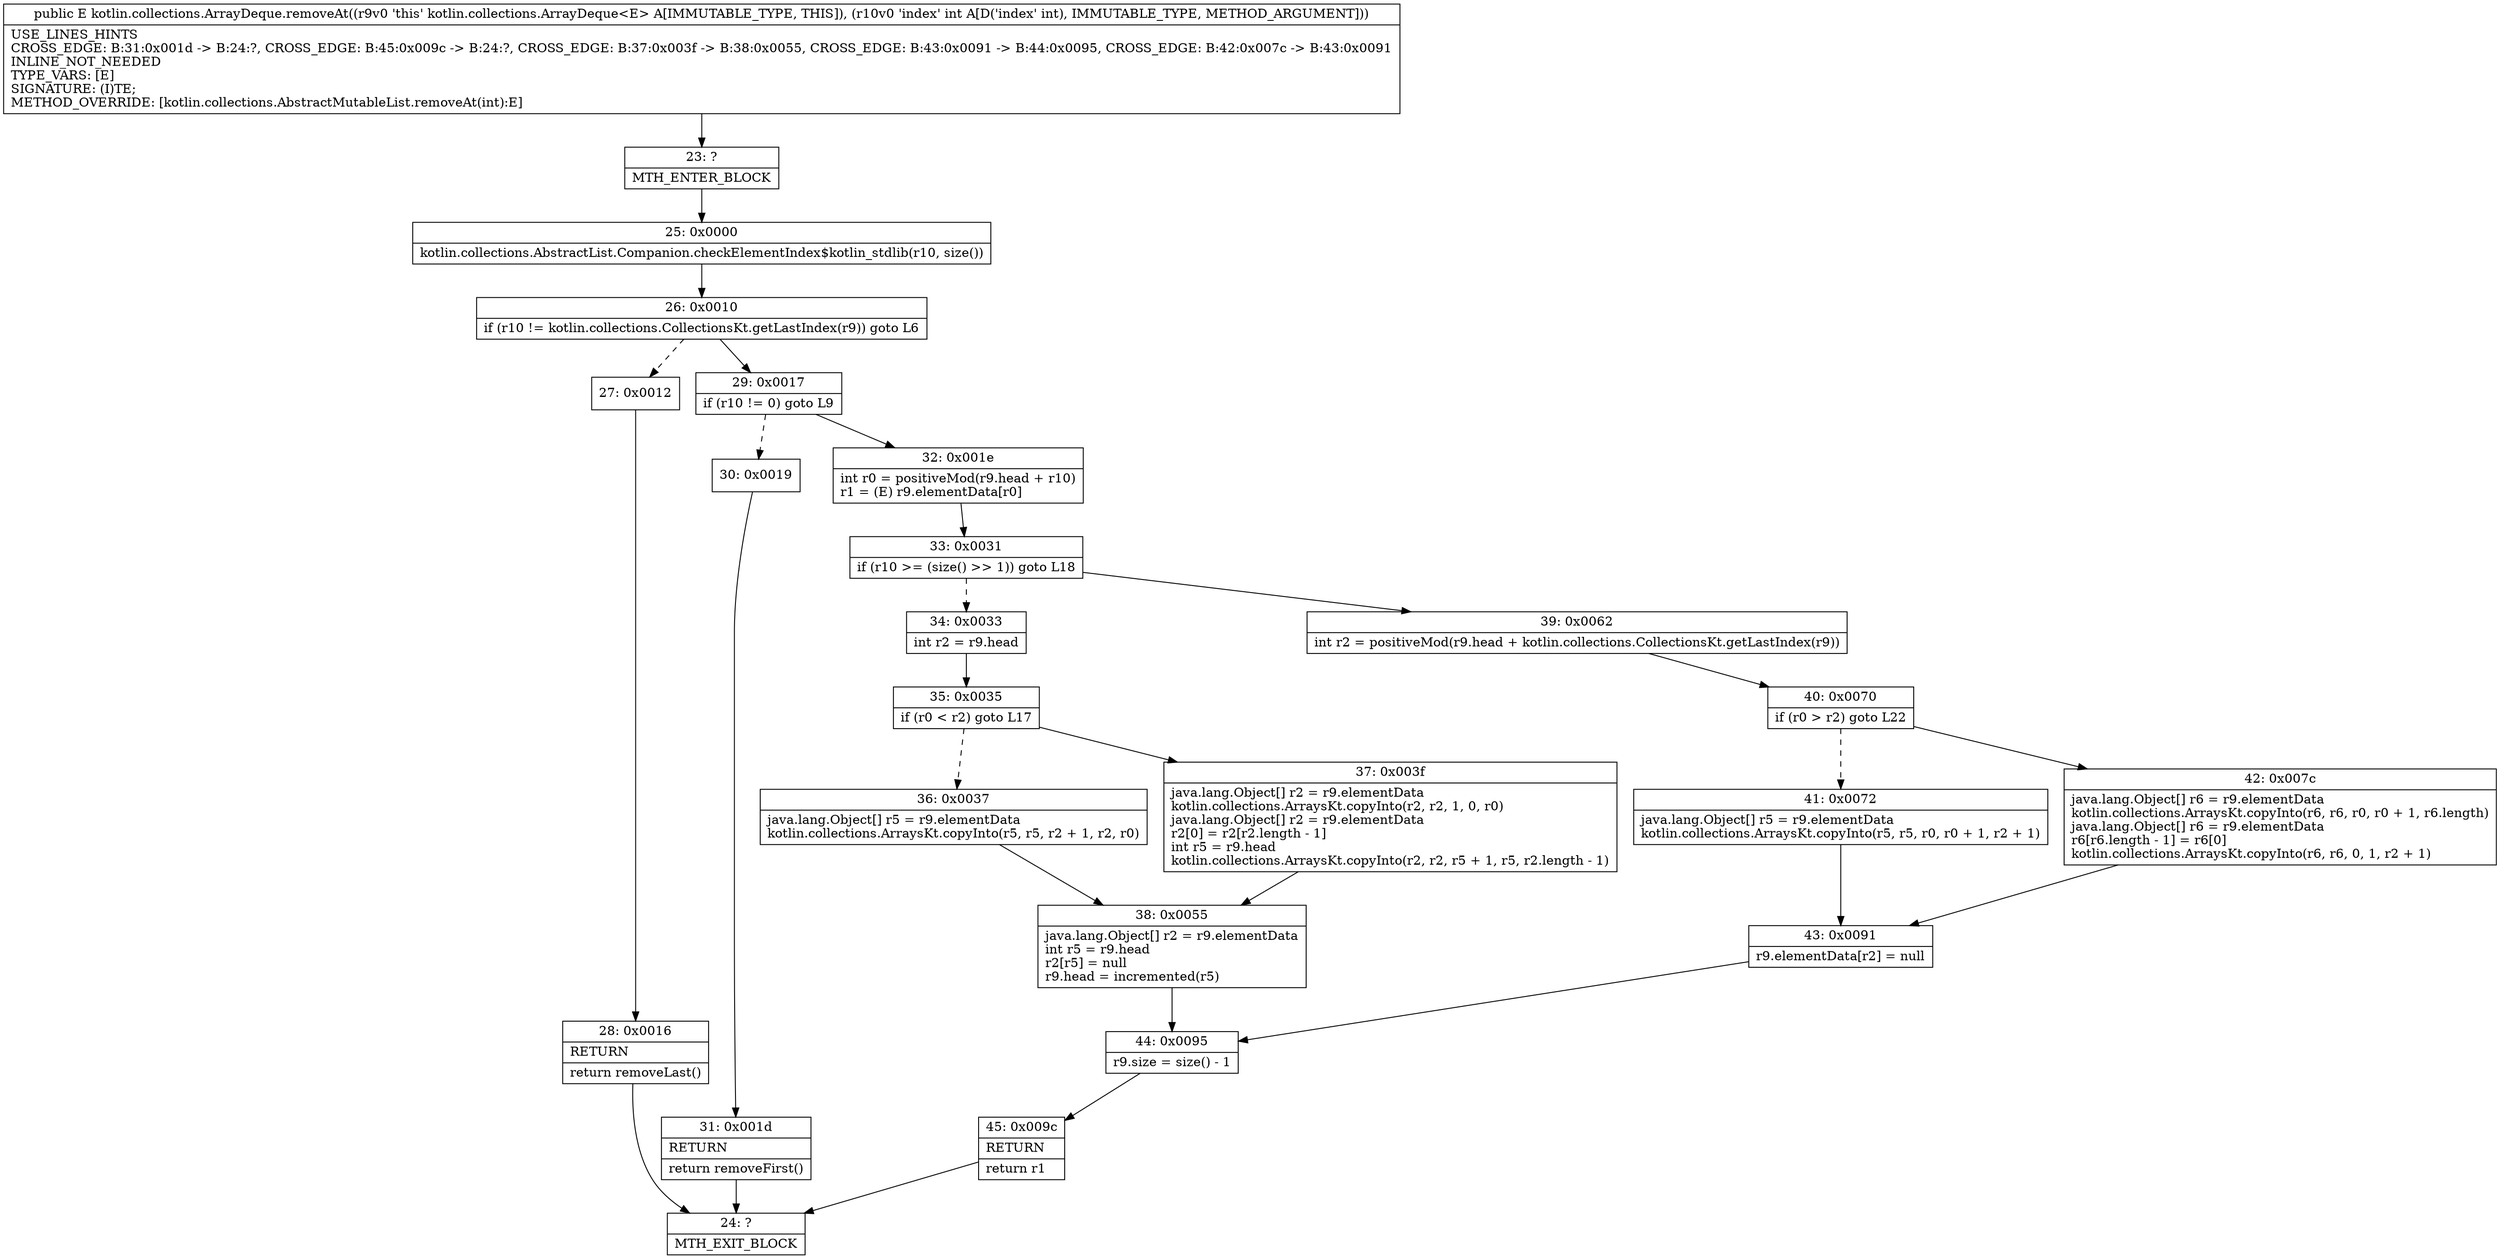 digraph "CFG forkotlin.collections.ArrayDeque.removeAt(I)Ljava\/lang\/Object;" {
Node_23 [shape=record,label="{23\:\ ?|MTH_ENTER_BLOCK\l}"];
Node_25 [shape=record,label="{25\:\ 0x0000|kotlin.collections.AbstractList.Companion.checkElementIndex$kotlin_stdlib(r10, size())\l}"];
Node_26 [shape=record,label="{26\:\ 0x0010|if (r10 != kotlin.collections.CollectionsKt.getLastIndex(r9)) goto L6\l}"];
Node_27 [shape=record,label="{27\:\ 0x0012}"];
Node_28 [shape=record,label="{28\:\ 0x0016|RETURN\l|return removeLast()\l}"];
Node_24 [shape=record,label="{24\:\ ?|MTH_EXIT_BLOCK\l}"];
Node_29 [shape=record,label="{29\:\ 0x0017|if (r10 != 0) goto L9\l}"];
Node_30 [shape=record,label="{30\:\ 0x0019}"];
Node_31 [shape=record,label="{31\:\ 0x001d|RETURN\l|return removeFirst()\l}"];
Node_32 [shape=record,label="{32\:\ 0x001e|int r0 = positiveMod(r9.head + r10)\lr1 = (E) r9.elementData[r0]\l}"];
Node_33 [shape=record,label="{33\:\ 0x0031|if (r10 \>= (size() \>\> 1)) goto L18\l}"];
Node_34 [shape=record,label="{34\:\ 0x0033|int r2 = r9.head\l}"];
Node_35 [shape=record,label="{35\:\ 0x0035|if (r0 \< r2) goto L17\l}"];
Node_36 [shape=record,label="{36\:\ 0x0037|java.lang.Object[] r5 = r9.elementData\lkotlin.collections.ArraysKt.copyInto(r5, r5, r2 + 1, r2, r0)\l}"];
Node_38 [shape=record,label="{38\:\ 0x0055|java.lang.Object[] r2 = r9.elementData\lint r5 = r9.head\lr2[r5] = null\lr9.head = incremented(r5)\l}"];
Node_44 [shape=record,label="{44\:\ 0x0095|r9.size = size() \- 1\l}"];
Node_45 [shape=record,label="{45\:\ 0x009c|RETURN\l|return r1\l}"];
Node_37 [shape=record,label="{37\:\ 0x003f|java.lang.Object[] r2 = r9.elementData\lkotlin.collections.ArraysKt.copyInto(r2, r2, 1, 0, r0)\ljava.lang.Object[] r2 = r9.elementData\lr2[0] = r2[r2.length \- 1]\lint r5 = r9.head\lkotlin.collections.ArraysKt.copyInto(r2, r2, r5 + 1, r5, r2.length \- 1)\l}"];
Node_39 [shape=record,label="{39\:\ 0x0062|int r2 = positiveMod(r9.head + kotlin.collections.CollectionsKt.getLastIndex(r9))\l}"];
Node_40 [shape=record,label="{40\:\ 0x0070|if (r0 \> r2) goto L22\l}"];
Node_41 [shape=record,label="{41\:\ 0x0072|java.lang.Object[] r5 = r9.elementData\lkotlin.collections.ArraysKt.copyInto(r5, r5, r0, r0 + 1, r2 + 1)\l}"];
Node_43 [shape=record,label="{43\:\ 0x0091|r9.elementData[r2] = null\l}"];
Node_42 [shape=record,label="{42\:\ 0x007c|java.lang.Object[] r6 = r9.elementData\lkotlin.collections.ArraysKt.copyInto(r6, r6, r0, r0 + 1, r6.length)\ljava.lang.Object[] r6 = r9.elementData\lr6[r6.length \- 1] = r6[0]\lkotlin.collections.ArraysKt.copyInto(r6, r6, 0, 1, r2 + 1)\l}"];
MethodNode[shape=record,label="{public E kotlin.collections.ArrayDeque.removeAt((r9v0 'this' kotlin.collections.ArrayDeque\<E\> A[IMMUTABLE_TYPE, THIS]), (r10v0 'index' int A[D('index' int), IMMUTABLE_TYPE, METHOD_ARGUMENT]))  | USE_LINES_HINTS\lCROSS_EDGE: B:31:0x001d \-\> B:24:?, CROSS_EDGE: B:45:0x009c \-\> B:24:?, CROSS_EDGE: B:37:0x003f \-\> B:38:0x0055, CROSS_EDGE: B:43:0x0091 \-\> B:44:0x0095, CROSS_EDGE: B:42:0x007c \-\> B:43:0x0091\lINLINE_NOT_NEEDED\lTYPE_VARS: [E]\lSIGNATURE: (I)TE;\lMETHOD_OVERRIDE: [kotlin.collections.AbstractMutableList.removeAt(int):E]\l}"];
MethodNode -> Node_23;Node_23 -> Node_25;
Node_25 -> Node_26;
Node_26 -> Node_27[style=dashed];
Node_26 -> Node_29;
Node_27 -> Node_28;
Node_28 -> Node_24;
Node_29 -> Node_30[style=dashed];
Node_29 -> Node_32;
Node_30 -> Node_31;
Node_31 -> Node_24;
Node_32 -> Node_33;
Node_33 -> Node_34[style=dashed];
Node_33 -> Node_39;
Node_34 -> Node_35;
Node_35 -> Node_36[style=dashed];
Node_35 -> Node_37;
Node_36 -> Node_38;
Node_38 -> Node_44;
Node_44 -> Node_45;
Node_45 -> Node_24;
Node_37 -> Node_38;
Node_39 -> Node_40;
Node_40 -> Node_41[style=dashed];
Node_40 -> Node_42;
Node_41 -> Node_43;
Node_43 -> Node_44;
Node_42 -> Node_43;
}

